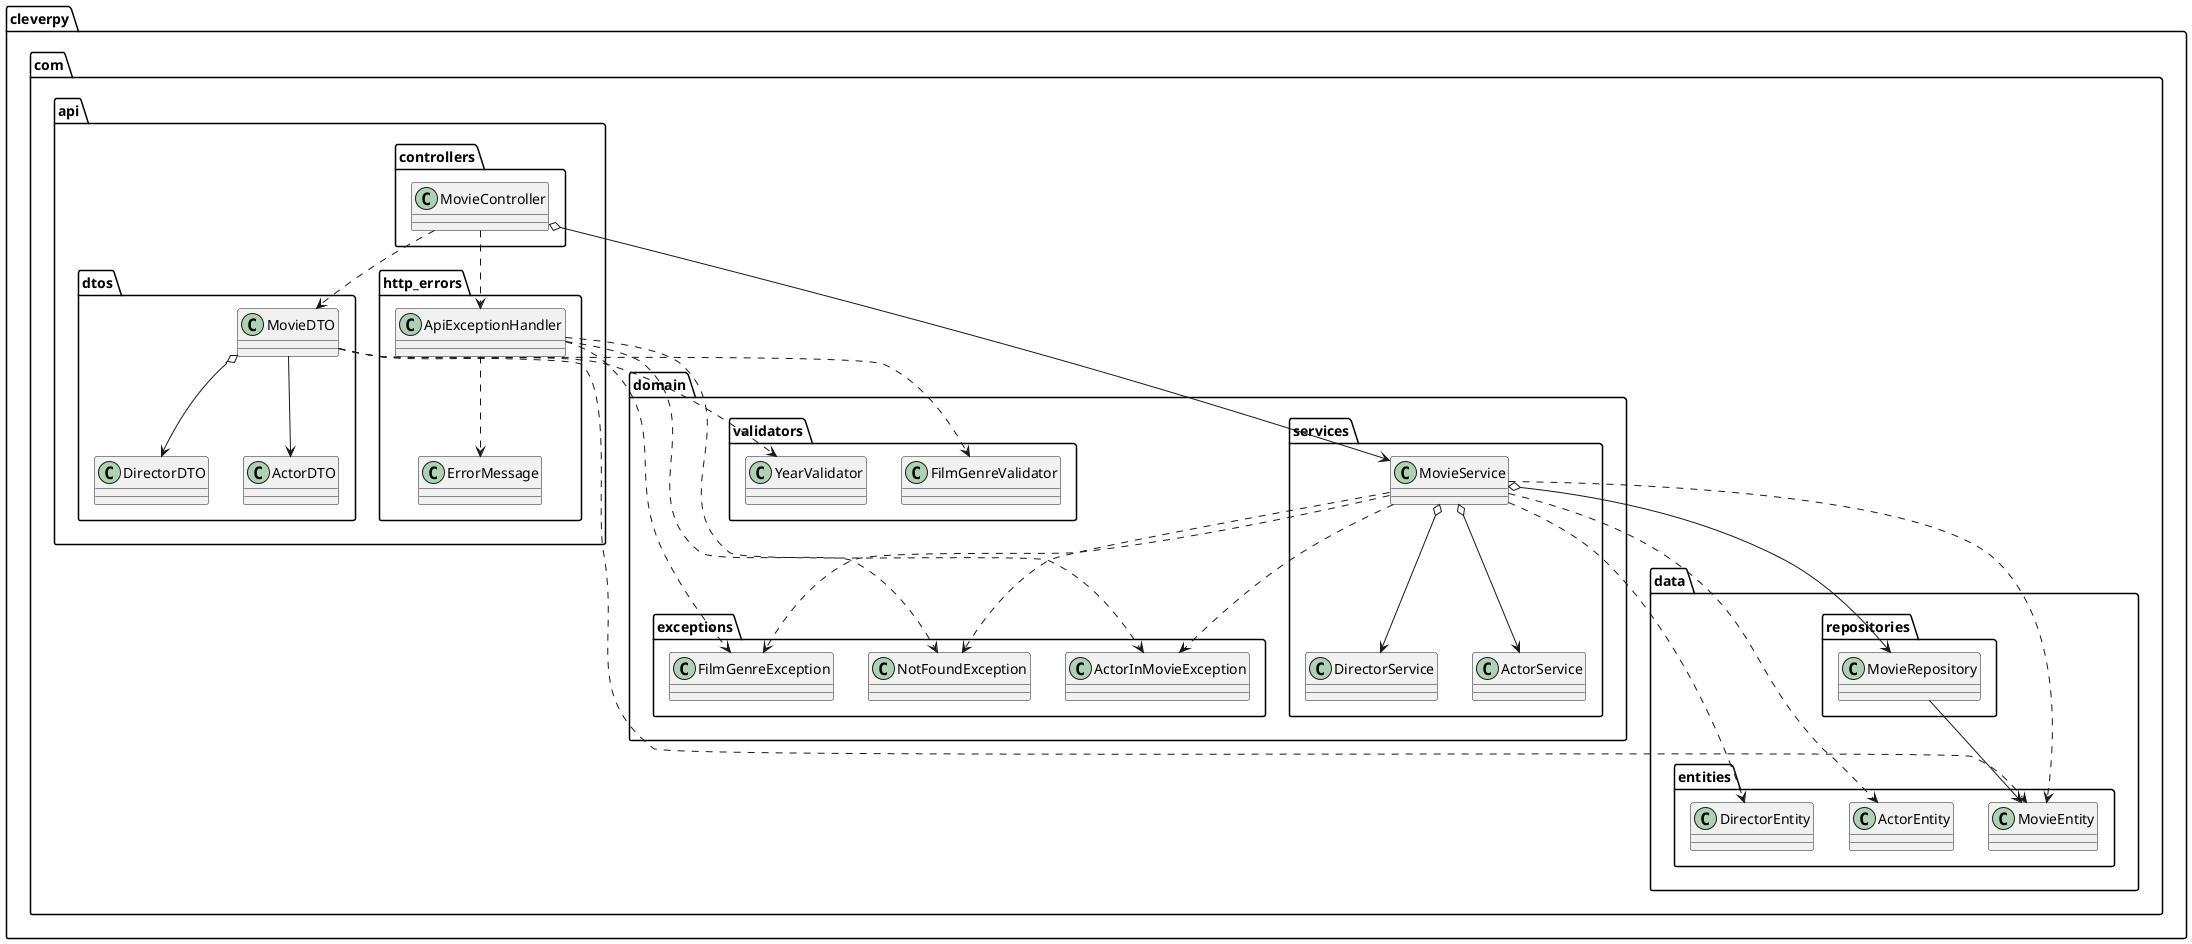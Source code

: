 @startuml
package "cleverpy.com"{
    package "api" {
        package "controllers" {
            class MovieController
        }
        package "dtos" {
            class MovieDTO
            class DirectorDTO
            class ActorDTO
        }
        package "http_errors" {
            class ApiExceptionHandler
            class ErrorMessage
        }
    }
    package "domain" {
        package "services" {
            class MovieService
            class DirectorService
            class ActorService
        }
        package "exceptions" {
            class NotFoundException
            class ActorInMovieException
            class FilmGenreException
        }
        package "validators" {
            class FilmGenreValidator
            class YearValidator
        }
    }
    package "data" {
        package "repositories" {
            class MovieRepository
        }
        package "entities" {
            class MovieEntity
            class DirectorEntity
            class ActorEntity
        }
    }
    MovieController o--> MovieService
    MovieController ..> MovieDTO
    MovieController ..> ApiExceptionHandler

    ApiExceptionHandler ..> ErrorMessage
    ApiExceptionHandler ..> ActorInMovieException
    ApiExceptionHandler ..> FilmGenreException
    ApiExceptionHandler ..> NotFoundException

    MovieDTO ..> FilmGenreValidator
    MovieDTO ..> YearValidator
    MovieDTO ..> MovieEntity
    MovieDTO o--> DirectorDTO
    MovieDTO --> ActorDTO

    MovieService o--> MovieRepository
    MovieService o--> DirectorService
    MovieService o--> ActorService
    MovieService ..> NotFoundException
    MovieService ..> ActorInMovieException
    MovieService ..> FilmGenreException
    MovieService ..> MovieEntity
    MovieService ..> ActorEntity
    MovieService ..> DirectorEntity

    MovieRepository --> MovieEntity
}

@enduml